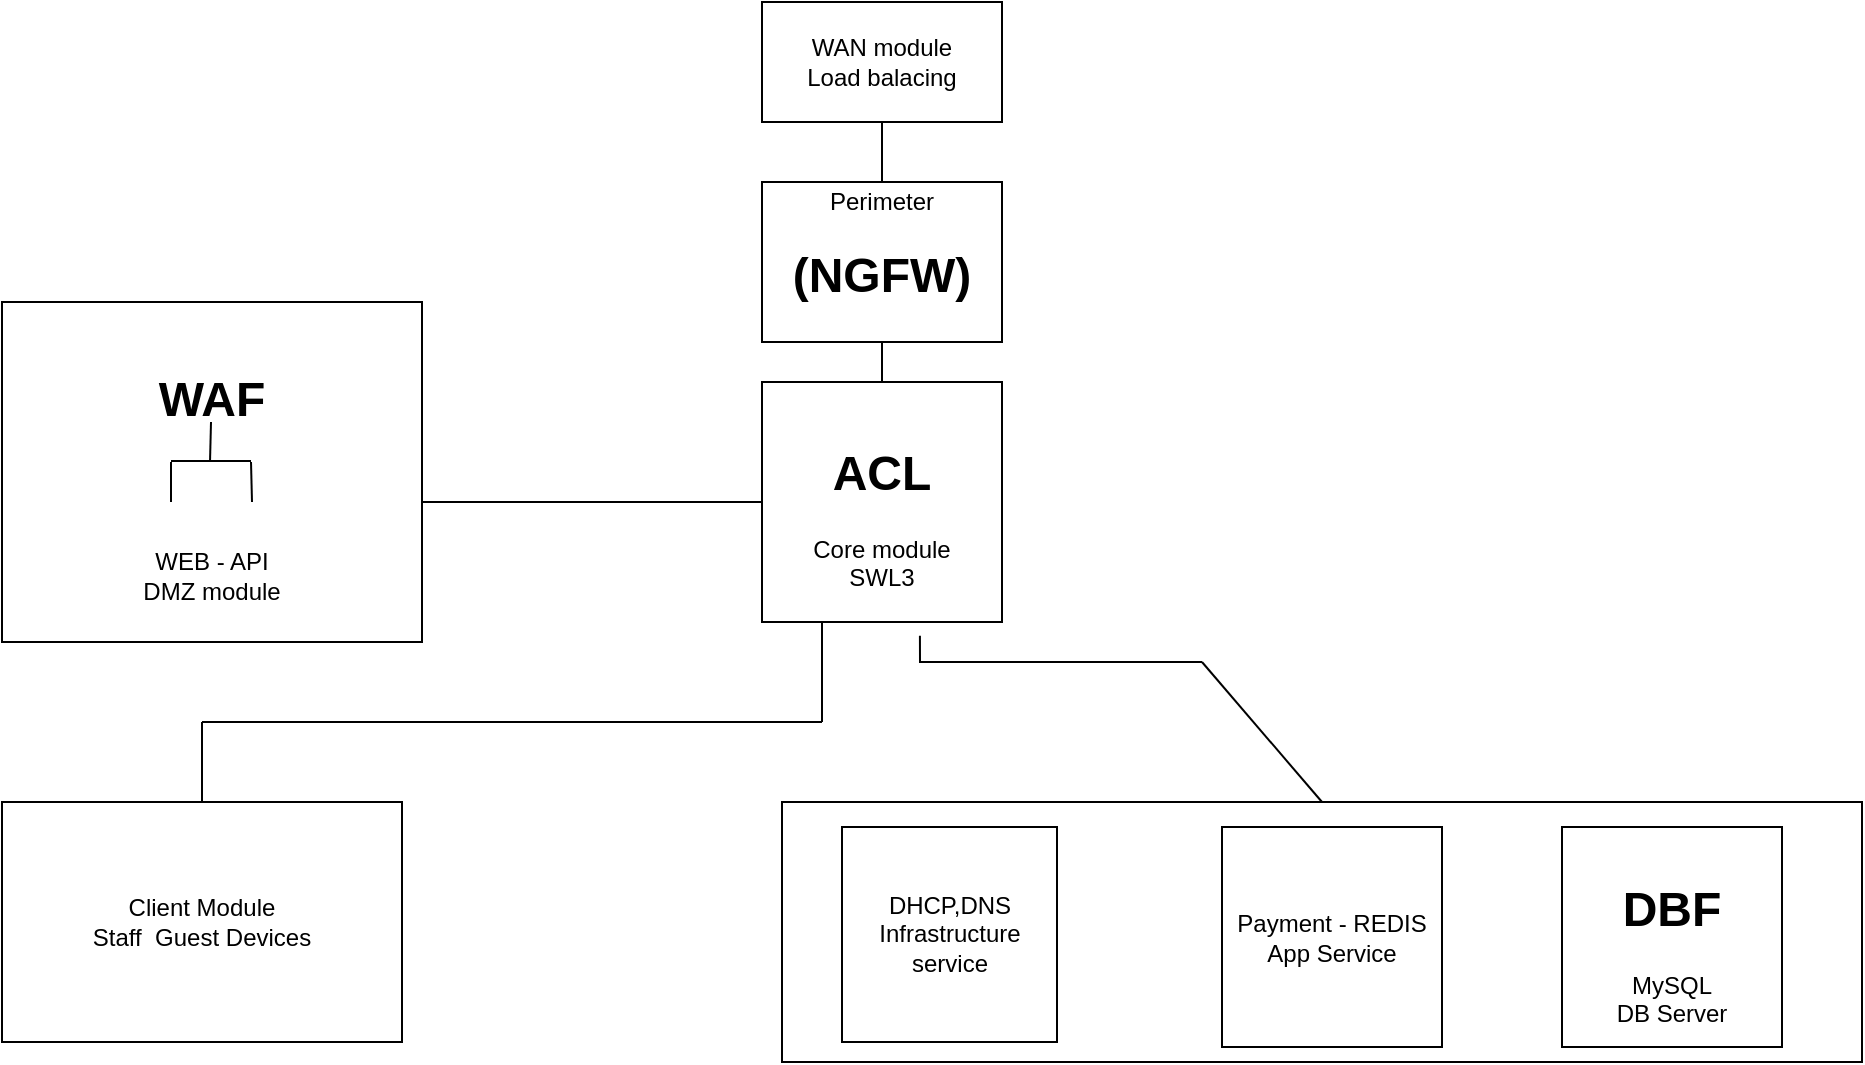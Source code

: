 <mxfile version="21.1.5" type="google">
  <diagram name="Page-1" id="IEE2TCR9XRX8UNDUOy5x">
    <mxGraphModel grid="1" page="1" gridSize="10" guides="1" tooltips="1" connect="1" arrows="1" fold="1" pageScale="1" pageWidth="850" pageHeight="1100" math="0" shadow="0">
      <root>
        <mxCell id="0" />
        <mxCell id="1" parent="0" />
        <mxCell id="5_lHhscFHtzA_Os-TW2t-1" value="WAN module&lt;br&gt;Load balacing" style="rounded=0;whiteSpace=wrap;html=1;" vertex="1" parent="1">
          <mxGeometry x="280" y="370" width="120" height="60" as="geometry" />
        </mxCell>
        <mxCell id="5_lHhscFHtzA_Os-TW2t-2" value="Perimeter&lt;br&gt;&lt;h1&gt;(NGFW)&lt;/h1&gt;" style="rounded=0;whiteSpace=wrap;html=1;" vertex="1" parent="1">
          <mxGeometry x="280" y="460" width="120" height="80" as="geometry" />
        </mxCell>
        <mxCell id="5_lHhscFHtzA_Os-TW2t-3" value="" style="rounded=0;whiteSpace=wrap;html=1;" vertex="1" parent="1">
          <mxGeometry x="290" y="770" width="540" height="130" as="geometry" />
        </mxCell>
        <mxCell id="5_lHhscFHtzA_Os-TW2t-4" value="Client Module&lt;br&gt;Staff&lt;span style=&quot;white-space: pre;&quot;&gt;	&lt;/span&gt;&lt;span style=&quot;white-space: pre;&quot;&gt;	&lt;/span&gt;Guest&lt;span style=&quot;white-space: pre;&quot;&gt;	&lt;/span&gt;Devices" style="rounded=0;whiteSpace=wrap;html=1;" vertex="1" parent="1">
          <mxGeometry x="-100" y="770" width="200" height="120" as="geometry" />
        </mxCell>
        <mxCell id="5_lHhscFHtzA_Os-TW2t-5" value="&lt;h1&gt;WAF&lt;/h1&gt;&lt;br&gt;&lt;br&gt;&lt;br&gt;WEB - API&lt;br&gt;DMZ module" style="rounded=0;whiteSpace=wrap;html=1;" vertex="1" parent="1">
          <mxGeometry x="-100" y="520" width="210" height="170" as="geometry" />
        </mxCell>
        <mxCell id="5_lHhscFHtzA_Os-TW2t-6" value="&lt;h1&gt;ACL&lt;/h1&gt;Core module&lt;br&gt;SWL3" style="rounded=0;whiteSpace=wrap;html=1;" vertex="1" parent="1">
          <mxGeometry x="280" y="560" width="120" height="120" as="geometry" />
        </mxCell>
        <mxCell id="5_lHhscFHtzA_Os-TW2t-9" value="" style="endArrow=none;html=1;rounded=0;exitX=0;exitY=0.5;exitDx=0;exitDy=0;" edge="1" parent="1" source="5_lHhscFHtzA_Os-TW2t-6">
          <mxGeometry width="50" height="50" relative="1" as="geometry">
            <mxPoint x="360" y="740" as="sourcePoint" />
            <mxPoint x="110" y="620" as="targetPoint" />
          </mxGeometry>
        </mxCell>
        <mxCell id="5_lHhscFHtzA_Os-TW2t-10" value="" style="endArrow=none;html=1;rounded=0;entryX=0.658;entryY=1.057;entryDx=0;entryDy=0;entryPerimeter=0;" edge="1" parent="1" target="5_lHhscFHtzA_Os-TW2t-6">
          <mxGeometry width="50" height="50" relative="1" as="geometry">
            <mxPoint x="500" y="700" as="sourcePoint" />
            <mxPoint x="130" y="640" as="targetPoint" />
            <Array as="points">
              <mxPoint x="359" y="700" />
            </Array>
          </mxGeometry>
        </mxCell>
        <mxCell id="5_lHhscFHtzA_Os-TW2t-11" value="" style="endArrow=none;html=1;rounded=0;entryX=0.5;entryY=0;entryDx=0;entryDy=0;" edge="1" parent="1" target="5_lHhscFHtzA_Os-TW2t-3">
          <mxGeometry width="50" height="50" relative="1" as="geometry">
            <mxPoint x="500" y="700" as="sourcePoint" />
            <mxPoint x="410" y="640" as="targetPoint" />
          </mxGeometry>
        </mxCell>
        <mxCell id="5_lHhscFHtzA_Os-TW2t-12" value="" style="endArrow=none;html=1;rounded=0;exitX=0.5;exitY=0;exitDx=0;exitDy=0;entryX=0.5;entryY=1;entryDx=0;entryDy=0;" edge="1" parent="1" source="5_lHhscFHtzA_Os-TW2t-6" target="5_lHhscFHtzA_Os-TW2t-2">
          <mxGeometry width="50" height="50" relative="1" as="geometry">
            <mxPoint x="290" y="660" as="sourcePoint" />
            <mxPoint x="130" y="660" as="targetPoint" />
          </mxGeometry>
        </mxCell>
        <mxCell id="5_lHhscFHtzA_Os-TW2t-13" value="" style="endArrow=none;html=1;rounded=0;exitX=0.5;exitY=1;exitDx=0;exitDy=0;entryX=0.5;entryY=0;entryDx=0;entryDy=0;" edge="1" parent="1" source="5_lHhscFHtzA_Os-TW2t-1" target="5_lHhscFHtzA_Os-TW2t-2">
          <mxGeometry width="50" height="50" relative="1" as="geometry">
            <mxPoint x="350" y="590" as="sourcePoint" />
            <mxPoint x="350" y="550" as="targetPoint" />
          </mxGeometry>
        </mxCell>
        <mxCell id="5_lHhscFHtzA_Os-TW2t-14" value="" style="endArrow=none;html=1;rounded=0;entryX=0.25;entryY=1;entryDx=0;entryDy=0;" edge="1" parent="1" target="5_lHhscFHtzA_Os-TW2t-6">
          <mxGeometry width="50" height="50" relative="1" as="geometry">
            <mxPoint x="310" y="730" as="sourcePoint" />
            <mxPoint x="410" y="640" as="targetPoint" />
          </mxGeometry>
        </mxCell>
        <mxCell id="5_lHhscFHtzA_Os-TW2t-15" value="" style="endArrow=none;html=1;rounded=0;" edge="1" parent="1">
          <mxGeometry width="50" height="50" relative="1" as="geometry">
            <mxPoint x="310" y="730" as="sourcePoint" />
            <mxPoint y="730" as="targetPoint" />
          </mxGeometry>
        </mxCell>
        <mxCell id="5_lHhscFHtzA_Os-TW2t-16" value="" style="endArrow=none;html=1;rounded=0;" edge="1" parent="1" source="5_lHhscFHtzA_Os-TW2t-4">
          <mxGeometry width="50" height="50" relative="1" as="geometry">
            <mxPoint x="320" y="710" as="sourcePoint" />
            <mxPoint y="730" as="targetPoint" />
          </mxGeometry>
        </mxCell>
        <mxCell id="5_lHhscFHtzA_Os-TW2t-19" value="DHCP,DNS&lt;br&gt;Infrastructure service" style="whiteSpace=wrap;html=1;aspect=fixed;" vertex="1" parent="1">
          <mxGeometry x="320" y="782.5" width="107.5" height="107.5" as="geometry" />
        </mxCell>
        <mxCell id="5_lHhscFHtzA_Os-TW2t-20" value="Payment&lt;span style=&quot;white-space: pre;&quot;&gt;	&lt;/span&gt;- REDIS&lt;br&gt;App Service&lt;br&gt;" style="whiteSpace=wrap;html=1;aspect=fixed;" vertex="1" parent="1">
          <mxGeometry x="510" y="782.5" width="110" height="110" as="geometry" />
        </mxCell>
        <mxCell id="5_lHhscFHtzA_Os-TW2t-21" value="&lt;h1&gt;DBF&lt;/h1&gt;MySQL&lt;br&gt;DB Server" style="whiteSpace=wrap;html=1;aspect=fixed;" vertex="1" parent="1">
          <mxGeometry x="680" y="782.5" width="110" height="110" as="geometry" />
        </mxCell>
        <mxCell id="5_lHhscFHtzA_Os-TW2t-31" value="" style="endArrow=none;html=1;rounded=0;" edge="1" parent="1">
          <mxGeometry width="50" height="50" relative="1" as="geometry">
            <mxPoint x="4" y="600" as="sourcePoint" />
            <mxPoint x="4.5" y="580" as="targetPoint" />
          </mxGeometry>
        </mxCell>
        <mxCell id="5_lHhscFHtzA_Os-TW2t-32" value="" style="endArrow=none;html=1;rounded=0;" edge="1" parent="1">
          <mxGeometry width="50" height="50" relative="1" as="geometry">
            <mxPoint x="24.5" y="599.5" as="sourcePoint" />
            <mxPoint x="-15.5" y="599.5" as="targetPoint" />
          </mxGeometry>
        </mxCell>
        <mxCell id="5_lHhscFHtzA_Os-TW2t-33" value="" style="endArrow=none;html=1;rounded=0;" edge="1" parent="1">
          <mxGeometry width="50" height="50" relative="1" as="geometry">
            <mxPoint x="-15.5" y="620" as="sourcePoint" />
            <mxPoint x="-15.5" y="600" as="targetPoint" />
          </mxGeometry>
        </mxCell>
        <mxCell id="5_lHhscFHtzA_Os-TW2t-34" value="" style="endArrow=none;html=1;rounded=0;" edge="1" parent="1">
          <mxGeometry width="50" height="50" relative="1" as="geometry">
            <mxPoint x="25" y="620" as="sourcePoint" />
            <mxPoint x="24.5" y="600" as="targetPoint" />
          </mxGeometry>
        </mxCell>
      </root>
    </mxGraphModel>
  </diagram>
</mxfile>
